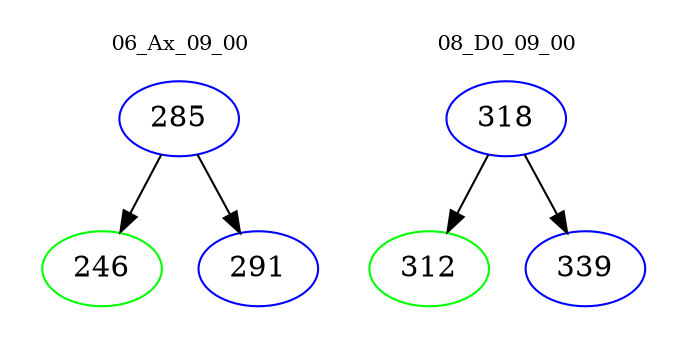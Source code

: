 digraph{
subgraph cluster_0 {
color = white
label = "06_Ax_09_00";
fontsize=10;
T0_285 [label="285", color="blue"]
T0_285 -> T0_246 [color="black"]
T0_246 [label="246", color="green"]
T0_285 -> T0_291 [color="black"]
T0_291 [label="291", color="blue"]
}
subgraph cluster_1 {
color = white
label = "08_D0_09_00";
fontsize=10;
T1_318 [label="318", color="blue"]
T1_318 -> T1_312 [color="black"]
T1_312 [label="312", color="green"]
T1_318 -> T1_339 [color="black"]
T1_339 [label="339", color="blue"]
}
}
